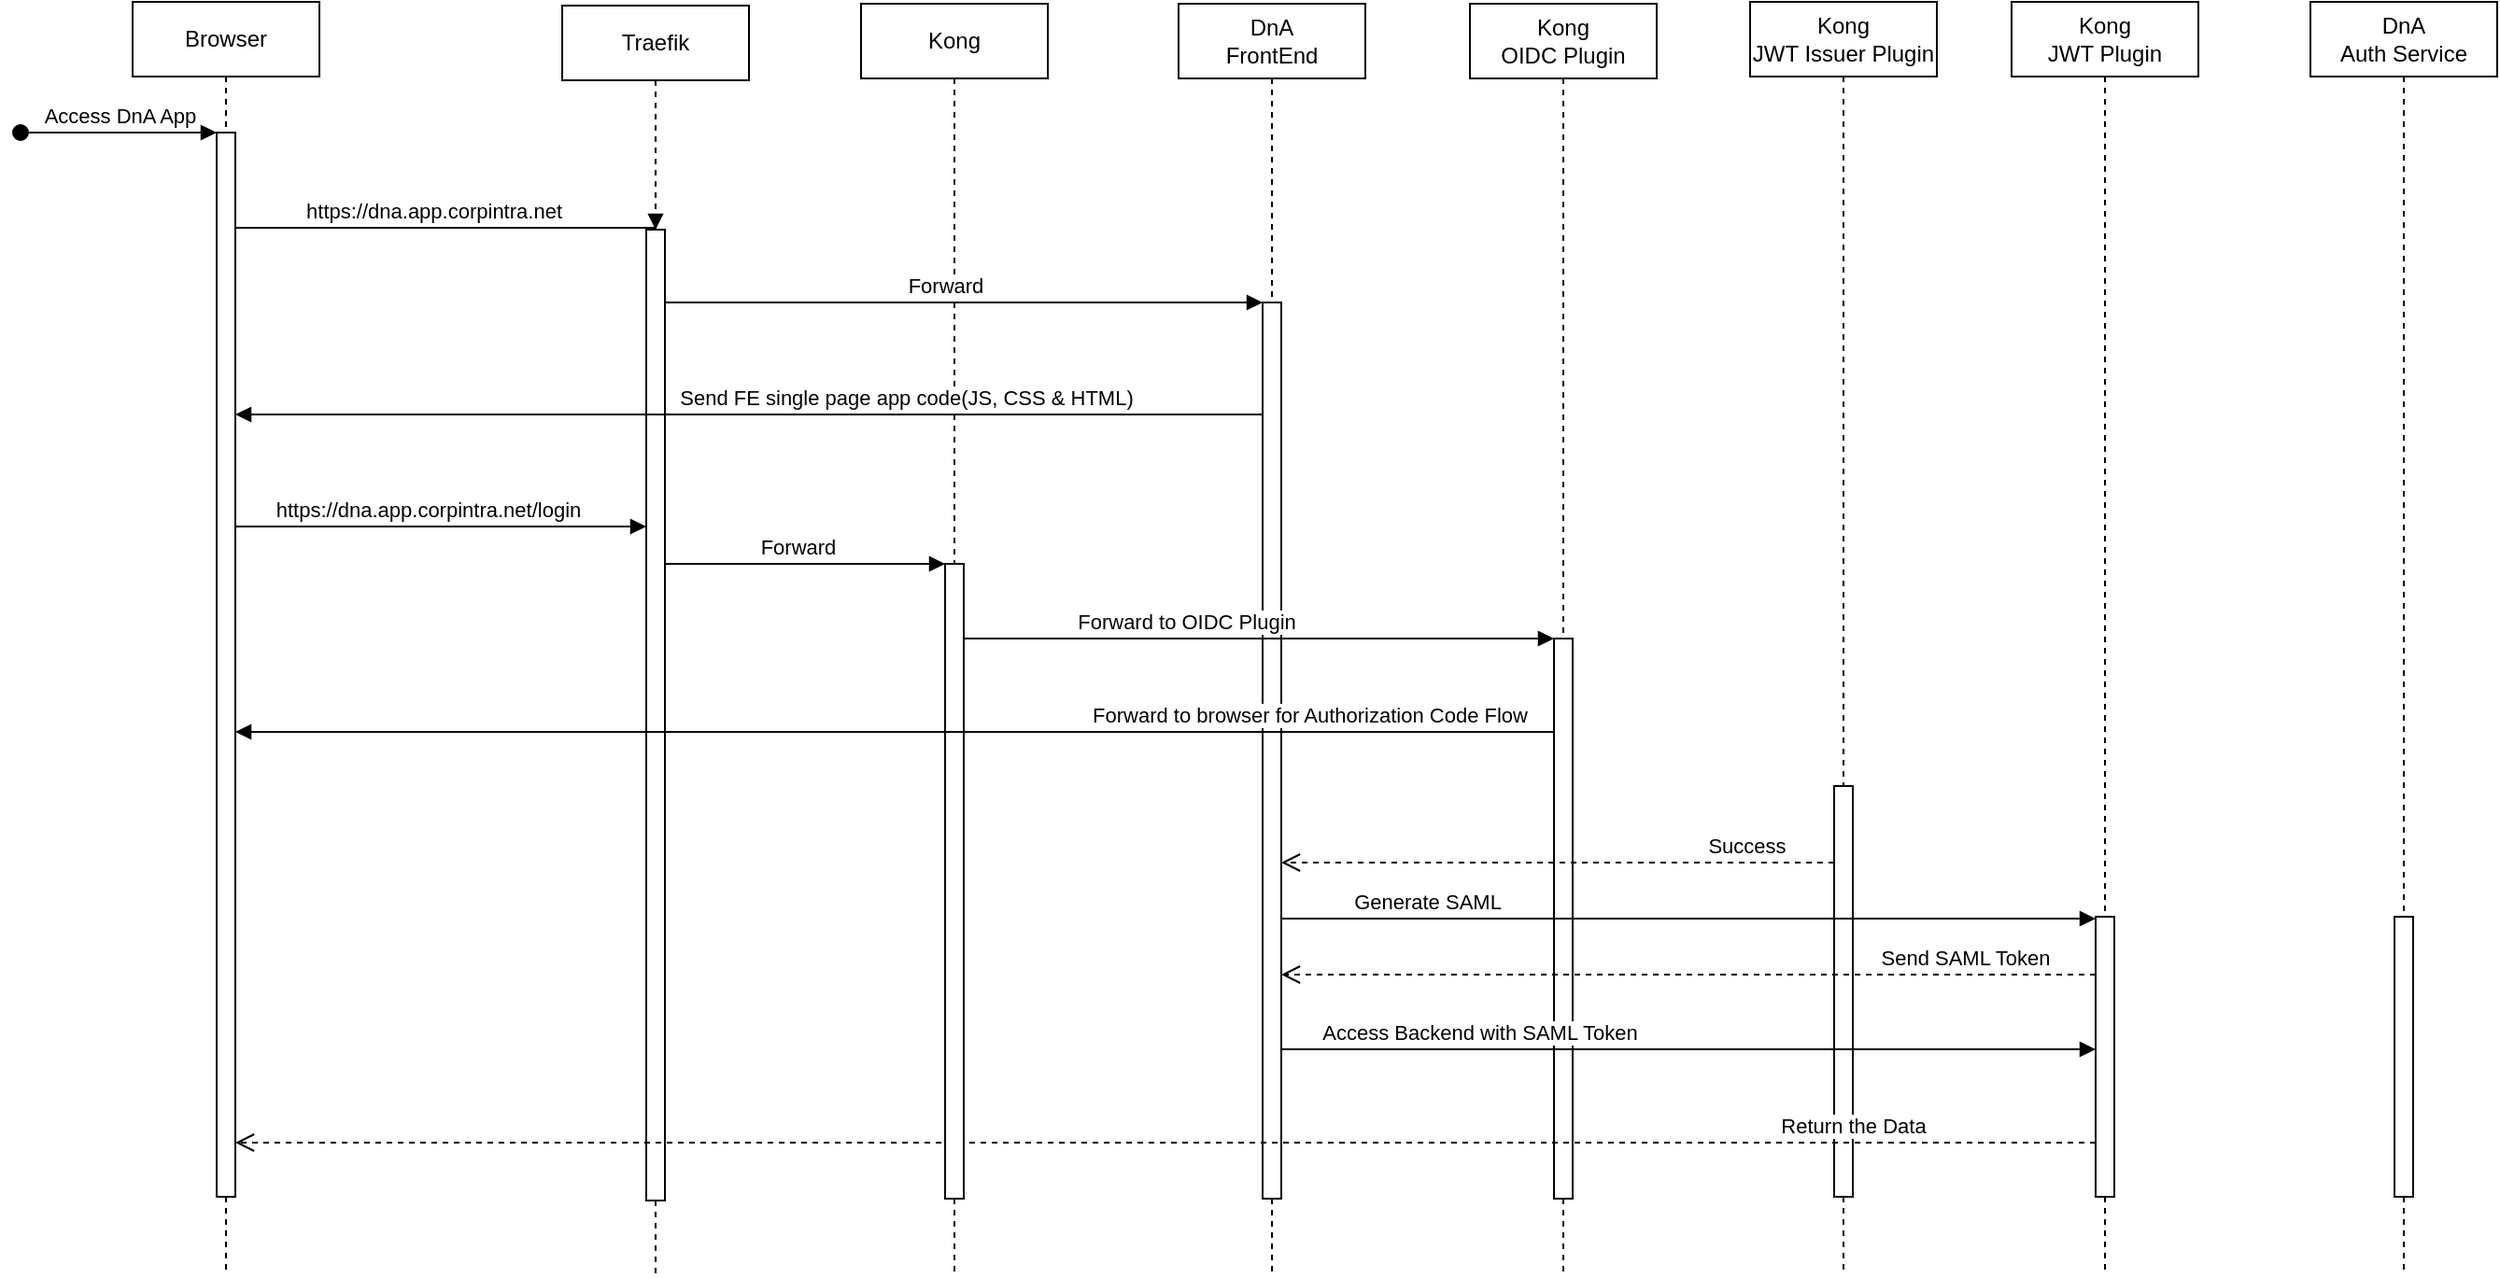<mxfile version="21.2.1" type="github">
  <diagram name="Page-1" id="2YBvvXClWsGukQMizWep">
    <mxGraphModel dx="2103" dy="660" grid="1" gridSize="10" guides="1" tooltips="1" connect="1" arrows="1" fold="1" page="1" pageScale="1" pageWidth="850" pageHeight="1100" math="0" shadow="0">
      <root>
        <mxCell id="0" />
        <mxCell id="1" parent="0" />
        <mxCell id="aM9ryv3xv72pqoxQDRHE-1" value="Browser" style="shape=umlLifeline;perimeter=lifelinePerimeter;whiteSpace=wrap;html=1;container=0;dropTarget=0;collapsible=0;recursiveResize=0;outlineConnect=0;portConstraint=eastwest;newEdgeStyle={&quot;edgeStyle&quot;:&quot;elbowEdgeStyle&quot;,&quot;elbow&quot;:&quot;vertical&quot;,&quot;curved&quot;:0,&quot;rounded&quot;:0};" parent="1" vertex="1">
          <mxGeometry x="-730" y="119" width="100" height="681" as="geometry" />
        </mxCell>
        <mxCell id="aM9ryv3xv72pqoxQDRHE-2" value="" style="html=1;points=[];perimeter=orthogonalPerimeter;outlineConnect=0;targetShapes=umlLifeline;portConstraint=eastwest;newEdgeStyle={&quot;edgeStyle&quot;:&quot;elbowEdgeStyle&quot;,&quot;elbow&quot;:&quot;vertical&quot;,&quot;curved&quot;:0,&quot;rounded&quot;:0};" parent="aM9ryv3xv72pqoxQDRHE-1" vertex="1">
          <mxGeometry x="45" y="70" width="10" height="570" as="geometry" />
        </mxCell>
        <mxCell id="aM9ryv3xv72pqoxQDRHE-3" value="Access DnA App" style="html=1;verticalAlign=bottom;startArrow=oval;endArrow=block;startSize=8;edgeStyle=elbowEdgeStyle;elbow=vertical;curved=0;rounded=0;" parent="aM9ryv3xv72pqoxQDRHE-1" target="aM9ryv3xv72pqoxQDRHE-2" edge="1">
          <mxGeometry relative="1" as="geometry">
            <mxPoint x="-60" y="70" as="sourcePoint" />
          </mxGeometry>
        </mxCell>
        <mxCell id="aM9ryv3xv72pqoxQDRHE-5" value="DnA&lt;br&gt;FrontEnd" style="shape=umlLifeline;perimeter=lifelinePerimeter;whiteSpace=wrap;html=1;container=0;dropTarget=0;collapsible=0;recursiveResize=0;outlineConnect=0;portConstraint=eastwest;newEdgeStyle={&quot;edgeStyle&quot;:&quot;elbowEdgeStyle&quot;,&quot;elbow&quot;:&quot;vertical&quot;,&quot;curved&quot;:0,&quot;rounded&quot;:0};" parent="1" vertex="1">
          <mxGeometry x="-170" y="120" width="100" height="681" as="geometry" />
        </mxCell>
        <mxCell id="aM9ryv3xv72pqoxQDRHE-6" value="" style="html=1;points=[];perimeter=orthogonalPerimeter;outlineConnect=0;targetShapes=umlLifeline;portConstraint=eastwest;newEdgeStyle={&quot;edgeStyle&quot;:&quot;elbowEdgeStyle&quot;,&quot;elbow&quot;:&quot;vertical&quot;,&quot;curved&quot;:0,&quot;rounded&quot;:0};" parent="aM9ryv3xv72pqoxQDRHE-5" vertex="1">
          <mxGeometry x="45" y="160" width="10" height="480" as="geometry" />
        </mxCell>
        <mxCell id="aM9ryv3xv72pqoxQDRHE-7" value="https://dna.app.corpintra.net" style="html=1;verticalAlign=bottom;endArrow=block;edgeStyle=elbowEdgeStyle;elbow=vertical;curved=0;rounded=0;" parent="1" source="aM9ryv3xv72pqoxQDRHE-2" target="8DKK0phsEl0i5hMAirXq-8" edge="1">
          <mxGeometry x="-0.062" relative="1" as="geometry">
            <mxPoint x="-510" y="225" as="sourcePoint" />
            <Array as="points">
              <mxPoint x="-520" y="240" />
              <mxPoint x="-195" y="230" />
              <mxPoint x="-15" y="250" />
              <mxPoint x="-425" y="225" />
            </Array>
            <mxPoint x="-370" y="225" as="targetPoint" />
            <mxPoint as="offset" />
          </mxGeometry>
        </mxCell>
        <mxCell id="XsU5lfdXcksKyY_UCjnN-1" value="Kong &lt;br&gt;OIDC Plugin" style="shape=umlLifeline;perimeter=lifelinePerimeter;whiteSpace=wrap;html=1;container=0;dropTarget=0;collapsible=0;recursiveResize=0;outlineConnect=0;portConstraint=eastwest;newEdgeStyle={&quot;edgeStyle&quot;:&quot;elbowEdgeStyle&quot;,&quot;elbow&quot;:&quot;vertical&quot;,&quot;curved&quot;:0,&quot;rounded&quot;:0};" parent="1" vertex="1">
          <mxGeometry x="-14" y="120" width="100" height="681" as="geometry" />
        </mxCell>
        <mxCell id="XsU5lfdXcksKyY_UCjnN-2" value="" style="html=1;points=[];perimeter=orthogonalPerimeter;outlineConnect=0;targetShapes=umlLifeline;portConstraint=eastwest;newEdgeStyle={&quot;edgeStyle&quot;:&quot;elbowEdgeStyle&quot;,&quot;elbow&quot;:&quot;vertical&quot;,&quot;curved&quot;:0,&quot;rounded&quot;:0};" parent="XsU5lfdXcksKyY_UCjnN-1" vertex="1">
          <mxGeometry x="45" y="340" width="10" height="300" as="geometry" />
        </mxCell>
        <mxCell id="XsU5lfdXcksKyY_UCjnN-12" value="Kong&lt;br&gt;JWT Plugin" style="shape=umlLifeline;perimeter=lifelinePerimeter;whiteSpace=wrap;html=1;container=0;dropTarget=0;collapsible=0;recursiveResize=0;outlineConnect=0;portConstraint=eastwest;newEdgeStyle={&quot;edgeStyle&quot;:&quot;elbowEdgeStyle&quot;,&quot;elbow&quot;:&quot;vertical&quot;,&quot;curved&quot;:0,&quot;rounded&quot;:0};" parent="1" vertex="1">
          <mxGeometry x="276" y="119" width="100" height="681" as="geometry" />
        </mxCell>
        <mxCell id="XsU5lfdXcksKyY_UCjnN-16" value="" style="html=1;points=[];perimeter=orthogonalPerimeter;outlineConnect=0;targetShapes=umlLifeline;portConstraint=eastwest;newEdgeStyle={&quot;edgeStyle&quot;:&quot;elbowEdgeStyle&quot;,&quot;elbow&quot;:&quot;vertical&quot;,&quot;curved&quot;:0,&quot;rounded&quot;:0};" parent="XsU5lfdXcksKyY_UCjnN-12" vertex="1">
          <mxGeometry x="45" y="490" width="10" height="150" as="geometry" />
        </mxCell>
        <mxCell id="8DKK0phsEl0i5hMAirXq-7" value="Traefik" style="shape=umlLifeline;perimeter=lifelinePerimeter;whiteSpace=wrap;html=1;container=0;dropTarget=0;collapsible=0;recursiveResize=0;outlineConnect=0;portConstraint=eastwest;newEdgeStyle={&quot;edgeStyle&quot;:&quot;elbowEdgeStyle&quot;,&quot;elbow&quot;:&quot;vertical&quot;,&quot;curved&quot;:0,&quot;rounded&quot;:0};" parent="1" vertex="1">
          <mxGeometry x="-500" y="121" width="100" height="680" as="geometry" />
        </mxCell>
        <mxCell id="8DKK0phsEl0i5hMAirXq-8" value="" style="html=1;points=[];perimeter=orthogonalPerimeter;outlineConnect=0;targetShapes=umlLifeline;portConstraint=eastwest;newEdgeStyle={&quot;edgeStyle&quot;:&quot;elbowEdgeStyle&quot;,&quot;elbow&quot;:&quot;vertical&quot;,&quot;curved&quot;:0,&quot;rounded&quot;:0};" parent="8DKK0phsEl0i5hMAirXq-7" vertex="1">
          <mxGeometry x="45" y="120" width="10" height="520" as="geometry" />
        </mxCell>
        <mxCell id="AVic4slwQ6wHCXrnZcfe-6" value="Forward to OIDC Plugin" style="html=1;verticalAlign=bottom;endArrow=block;edgeStyle=elbowEdgeStyle;elbow=vertical;curved=0;rounded=0;" parent="1" source="GwJlaA-RUiMvIkWrUPOA-4" target="XsU5lfdXcksKyY_UCjnN-2" edge="1">
          <mxGeometry x="-0.25" relative="1" as="geometry">
            <mxPoint x="-505" y="510" as="sourcePoint" />
            <Array as="points">
              <mxPoint x="-170" y="460" />
              <mxPoint x="-285" y="510" />
              <mxPoint x="-265" y="540" />
              <mxPoint x="-10" y="530" />
              <mxPoint x="-420" y="505" />
            </Array>
            <mxPoint x="-5" y="510" as="targetPoint" />
            <mxPoint as="offset" />
          </mxGeometry>
        </mxCell>
        <mxCell id="AVic4slwQ6wHCXrnZcfe-8" value="Success" style="html=1;verticalAlign=bottom;endArrow=open;dashed=1;endSize=8;edgeStyle=elbowEdgeStyle;elbow=vertical;curved=0;rounded=0;" parent="1" source="CydD8f3p8fnvHTwtxUN6-2" target="aM9ryv3xv72pqoxQDRHE-6" edge="1">
          <mxGeometry x="-0.679" relative="1" as="geometry">
            <mxPoint x="-25" y="570" as="sourcePoint" />
            <mxPoint x="-105" y="570" as="targetPoint" />
            <Array as="points">
              <mxPoint x="-35" y="580" />
              <mxPoint x="-155" y="570" />
              <mxPoint x="-105" y="600" />
              <mxPoint x="-75" y="580" />
            </Array>
            <mxPoint as="offset" />
          </mxGeometry>
        </mxCell>
        <mxCell id="CydD8f3p8fnvHTwtxUN6-1" value="Kong&lt;br&gt;JWT Issuer Plugin" style="shape=umlLifeline;perimeter=lifelinePerimeter;whiteSpace=wrap;html=1;container=0;dropTarget=0;collapsible=0;recursiveResize=0;outlineConnect=0;portConstraint=eastwest;newEdgeStyle={&quot;edgeStyle&quot;:&quot;elbowEdgeStyle&quot;,&quot;elbow&quot;:&quot;vertical&quot;,&quot;curved&quot;:0,&quot;rounded&quot;:0};" parent="1" vertex="1">
          <mxGeometry x="136" y="119" width="100" height="681" as="geometry" />
        </mxCell>
        <mxCell id="CydD8f3p8fnvHTwtxUN6-2" value="" style="html=1;points=[];perimeter=orthogonalPerimeter;outlineConnect=0;targetShapes=umlLifeline;portConstraint=eastwest;newEdgeStyle={&quot;edgeStyle&quot;:&quot;elbowEdgeStyle&quot;,&quot;elbow&quot;:&quot;vertical&quot;,&quot;curved&quot;:0,&quot;rounded&quot;:0};" parent="CydD8f3p8fnvHTwtxUN6-1" vertex="1">
          <mxGeometry x="45" y="420" width="10" height="220" as="geometry" />
        </mxCell>
        <mxCell id="AVic4slwQ6wHCXrnZcfe-10" value="Return the Data" style="html=1;verticalAlign=bottom;endArrow=open;dashed=1;endSize=8;edgeStyle=elbowEdgeStyle;elbow=vertical;curved=0;rounded=0;" parent="1" source="XsU5lfdXcksKyY_UCjnN-16" target="aM9ryv3xv72pqoxQDRHE-2" edge="1">
          <mxGeometry x="-0.739" relative="1" as="geometry">
            <mxPoint x="105" y="690" as="sourcePoint" />
            <mxPoint x="-55" y="690" as="targetPoint" />
            <Array as="points">
              <mxPoint x="25" y="730" />
              <mxPoint x="-295" y="700" />
            </Array>
            <mxPoint as="offset" />
          </mxGeometry>
        </mxCell>
        <mxCell id="CydD8f3p8fnvHTwtxUN6-5" value="Send SAML Token" style="html=1;verticalAlign=bottom;endArrow=open;dashed=1;endSize=8;edgeStyle=elbowEdgeStyle;elbow=vertical;curved=0;rounded=0;" parent="1" source="XsU5lfdXcksKyY_UCjnN-16" target="aM9ryv3xv72pqoxQDRHE-6" edge="1">
          <mxGeometry x="-0.679" relative="1" as="geometry">
            <mxPoint x="135" y="640" as="sourcePoint" />
            <mxPoint x="-145" y="640" as="targetPoint" />
            <Array as="points">
              <mxPoint x="70" y="640" />
              <mxPoint x="-50" y="630" />
              <mxPoint y="660" />
              <mxPoint x="30" y="640" />
            </Array>
            <mxPoint as="offset" />
          </mxGeometry>
        </mxCell>
        <mxCell id="AVic4slwQ6wHCXrnZcfe-9" value="Generate SAML" style="html=1;verticalAlign=bottom;endArrow=block;edgeStyle=elbowEdgeStyle;elbow=vertical;curved=0;rounded=0;" parent="1" source="aM9ryv3xv72pqoxQDRHE-6" target="XsU5lfdXcksKyY_UCjnN-16" edge="1">
          <mxGeometry x="-0.645" relative="1" as="geometry">
            <mxPoint x="-165" y="620" as="sourcePoint" />
            <Array as="points">
              <mxPoint x="65" y="610" />
              <mxPoint x="55" y="600" />
              <mxPoint x="-65" y="660" />
              <mxPoint x="-55" y="640" />
              <mxPoint x="-70" y="620" />
              <mxPoint x="-10" y="640" />
              <mxPoint x="350" y="660" />
              <mxPoint x="-60" y="635" />
            </Array>
            <mxPoint x="-5" y="620" as="targetPoint" />
            <mxPoint as="offset" />
          </mxGeometry>
        </mxCell>
        <mxCell id="CydD8f3p8fnvHTwtxUN6-6" value="Access Backend with SAML Token" style="html=1;verticalAlign=bottom;endArrow=block;edgeStyle=elbowEdgeStyle;elbow=vertical;curved=0;rounded=0;" parent="1" source="aM9ryv3xv72pqoxQDRHE-6" target="XsU5lfdXcksKyY_UCjnN-16" edge="1">
          <mxGeometry x="-0.513" relative="1" as="geometry">
            <mxPoint x="-245" y="680" as="sourcePoint" />
            <Array as="points">
              <mxPoint x="70" y="680" />
              <mxPoint x="60" y="670" />
              <mxPoint x="-60" y="730" />
              <mxPoint x="-50" y="710" />
              <mxPoint x="-65" y="690" />
              <mxPoint x="-5" y="710" />
              <mxPoint x="355" y="730" />
              <mxPoint x="-55" y="705" />
            </Array>
            <mxPoint x="145" y="680" as="targetPoint" />
            <mxPoint as="offset" />
          </mxGeometry>
        </mxCell>
        <mxCell id="GwJlaA-RUiMvIkWrUPOA-1" value="DnA &lt;br&gt;Auth Service" style="shape=umlLifeline;perimeter=lifelinePerimeter;whiteSpace=wrap;html=1;container=0;dropTarget=0;collapsible=0;recursiveResize=0;outlineConnect=0;portConstraint=eastwest;newEdgeStyle={&quot;edgeStyle&quot;:&quot;elbowEdgeStyle&quot;,&quot;elbow&quot;:&quot;vertical&quot;,&quot;curved&quot;:0,&quot;rounded&quot;:0};" vertex="1" parent="1">
          <mxGeometry x="436" y="119" width="100" height="681" as="geometry" />
        </mxCell>
        <mxCell id="GwJlaA-RUiMvIkWrUPOA-2" value="" style="html=1;points=[];perimeter=orthogonalPerimeter;outlineConnect=0;targetShapes=umlLifeline;portConstraint=eastwest;newEdgeStyle={&quot;edgeStyle&quot;:&quot;elbowEdgeStyle&quot;,&quot;elbow&quot;:&quot;vertical&quot;,&quot;curved&quot;:0,&quot;rounded&quot;:0};" vertex="1" parent="GwJlaA-RUiMvIkWrUPOA-1">
          <mxGeometry x="45" y="490" width="10" height="150" as="geometry" />
        </mxCell>
        <mxCell id="GwJlaA-RUiMvIkWrUPOA-3" value="Kong" style="shape=umlLifeline;perimeter=lifelinePerimeter;whiteSpace=wrap;html=1;container=0;dropTarget=0;collapsible=0;recursiveResize=0;outlineConnect=0;portConstraint=eastwest;newEdgeStyle={&quot;edgeStyle&quot;:&quot;elbowEdgeStyle&quot;,&quot;elbow&quot;:&quot;vertical&quot;,&quot;curved&quot;:0,&quot;rounded&quot;:0};" vertex="1" parent="1">
          <mxGeometry x="-340" y="120" width="100" height="681" as="geometry" />
        </mxCell>
        <mxCell id="GwJlaA-RUiMvIkWrUPOA-4" value="" style="html=1;points=[];perimeter=orthogonalPerimeter;outlineConnect=0;targetShapes=umlLifeline;portConstraint=eastwest;newEdgeStyle={&quot;edgeStyle&quot;:&quot;elbowEdgeStyle&quot;,&quot;elbow&quot;:&quot;vertical&quot;,&quot;curved&quot;:0,&quot;rounded&quot;:0};" vertex="1" parent="GwJlaA-RUiMvIkWrUPOA-3">
          <mxGeometry x="45" y="300" width="10" height="340" as="geometry" />
        </mxCell>
        <mxCell id="GwJlaA-RUiMvIkWrUPOA-5" value="Forward" style="html=1;verticalAlign=bottom;endArrow=block;edgeStyle=elbowEdgeStyle;elbow=vertical;curved=0;rounded=0;" edge="1" parent="1" source="8DKK0phsEl0i5hMAirXq-8" target="aM9ryv3xv72pqoxQDRHE-6">
          <mxGeometry x="-0.062" relative="1" as="geometry">
            <mxPoint x="-490" y="260" as="sourcePoint" />
            <Array as="points">
              <mxPoint x="-390" y="280" />
              <mxPoint x="-10" y="250" />
              <mxPoint x="170" y="270" />
              <mxPoint x="-240" y="245" />
            </Array>
            <mxPoint x="-330" y="260" as="targetPoint" />
            <mxPoint as="offset" />
          </mxGeometry>
        </mxCell>
        <mxCell id="GwJlaA-RUiMvIkWrUPOA-7" value="Send FE single page app code(JS, CSS &amp;amp; HTML)" style="html=1;verticalAlign=bottom;endArrow=block;edgeStyle=elbowEdgeStyle;elbow=vertical;curved=0;rounded=0;" edge="1" parent="1" source="aM9ryv3xv72pqoxQDRHE-6" target="aM9ryv3xv72pqoxQDRHE-2">
          <mxGeometry x="-0.303" relative="1" as="geometry">
            <mxPoint x="-260" y="340" as="sourcePoint" />
            <Array as="points">
              <mxPoint x="-360" y="340" />
              <mxPoint x="-320" y="360" />
              <mxPoint x="-480" y="340" />
              <mxPoint x="-560" y="330" />
              <mxPoint x="-410" y="340" />
              <mxPoint x="-450" y="320" />
              <mxPoint x="-720" y="320" />
              <mxPoint x="-440" y="320" />
              <mxPoint x="-590" y="380" />
              <mxPoint x="-570" y="350" />
              <mxPoint x="-610" y="320" />
            </Array>
            <mxPoint x="-890" y="340" as="targetPoint" />
            <mxPoint as="offset" />
          </mxGeometry>
        </mxCell>
        <mxCell id="GwJlaA-RUiMvIkWrUPOA-8" value="https://dna.app.corpintra.net/login" style="html=1;verticalAlign=bottom;endArrow=block;edgeStyle=elbowEdgeStyle;elbow=vertical;curved=0;rounded=0;" edge="1" parent="1" source="aM9ryv3xv72pqoxQDRHE-2" target="8DKK0phsEl0i5hMAirXq-8">
          <mxGeometry x="-0.062" relative="1" as="geometry">
            <mxPoint x="-670" y="420" as="sourcePoint" />
            <Array as="points">
              <mxPoint x="-560" y="400" />
              <mxPoint x="-515" y="420" />
              <mxPoint x="-190" y="410" />
              <mxPoint x="-10" y="430" />
              <mxPoint x="-420" y="405" />
            </Array>
            <mxPoint x="-510" y="420" as="targetPoint" />
            <mxPoint as="offset" />
          </mxGeometry>
        </mxCell>
        <mxCell id="GwJlaA-RUiMvIkWrUPOA-9" value="Forward" style="html=1;verticalAlign=bottom;endArrow=block;edgeStyle=elbowEdgeStyle;elbow=vertical;curved=0;rounded=0;" edge="1" parent="1" source="8DKK0phsEl0i5hMAirXq-8" target="GwJlaA-RUiMvIkWrUPOA-4">
          <mxGeometry x="-0.062" relative="1" as="geometry">
            <mxPoint x="-430" y="420" as="sourcePoint" />
            <Array as="points">
              <mxPoint x="-375" y="420" />
              <mxPoint x="5" y="390" />
              <mxPoint x="185" y="410" />
              <mxPoint x="-225" y="385" />
            </Array>
            <mxPoint x="-110" y="420" as="targetPoint" />
            <mxPoint as="offset" />
          </mxGeometry>
        </mxCell>
        <mxCell id="GwJlaA-RUiMvIkWrUPOA-10" value="Forward to browser for Authorization Code Flow" style="html=1;verticalAlign=bottom;endArrow=block;edgeStyle=elbowEdgeStyle;elbow=vertical;curved=0;rounded=0;" edge="1" parent="1" source="XsU5lfdXcksKyY_UCjnN-2" target="aM9ryv3xv72pqoxQDRHE-2">
          <mxGeometry x="-0.629" relative="1" as="geometry">
            <mxPoint x="-50" y="510" as="sourcePoint" />
            <Array as="points">
              <mxPoint x="-285" y="510" />
              <mxPoint x="-245" y="530" />
              <mxPoint x="-405" y="510" />
              <mxPoint x="-485" y="500" />
              <mxPoint x="-335" y="510" />
              <mxPoint x="-375" y="490" />
              <mxPoint x="-645" y="490" />
              <mxPoint x="-365" y="490" />
              <mxPoint x="-515" y="550" />
              <mxPoint x="-495" y="520" />
              <mxPoint x="-535" y="490" />
            </Array>
            <mxPoint x="-600" y="510" as="targetPoint" />
            <mxPoint as="offset" />
          </mxGeometry>
        </mxCell>
      </root>
    </mxGraphModel>
  </diagram>
</mxfile>
